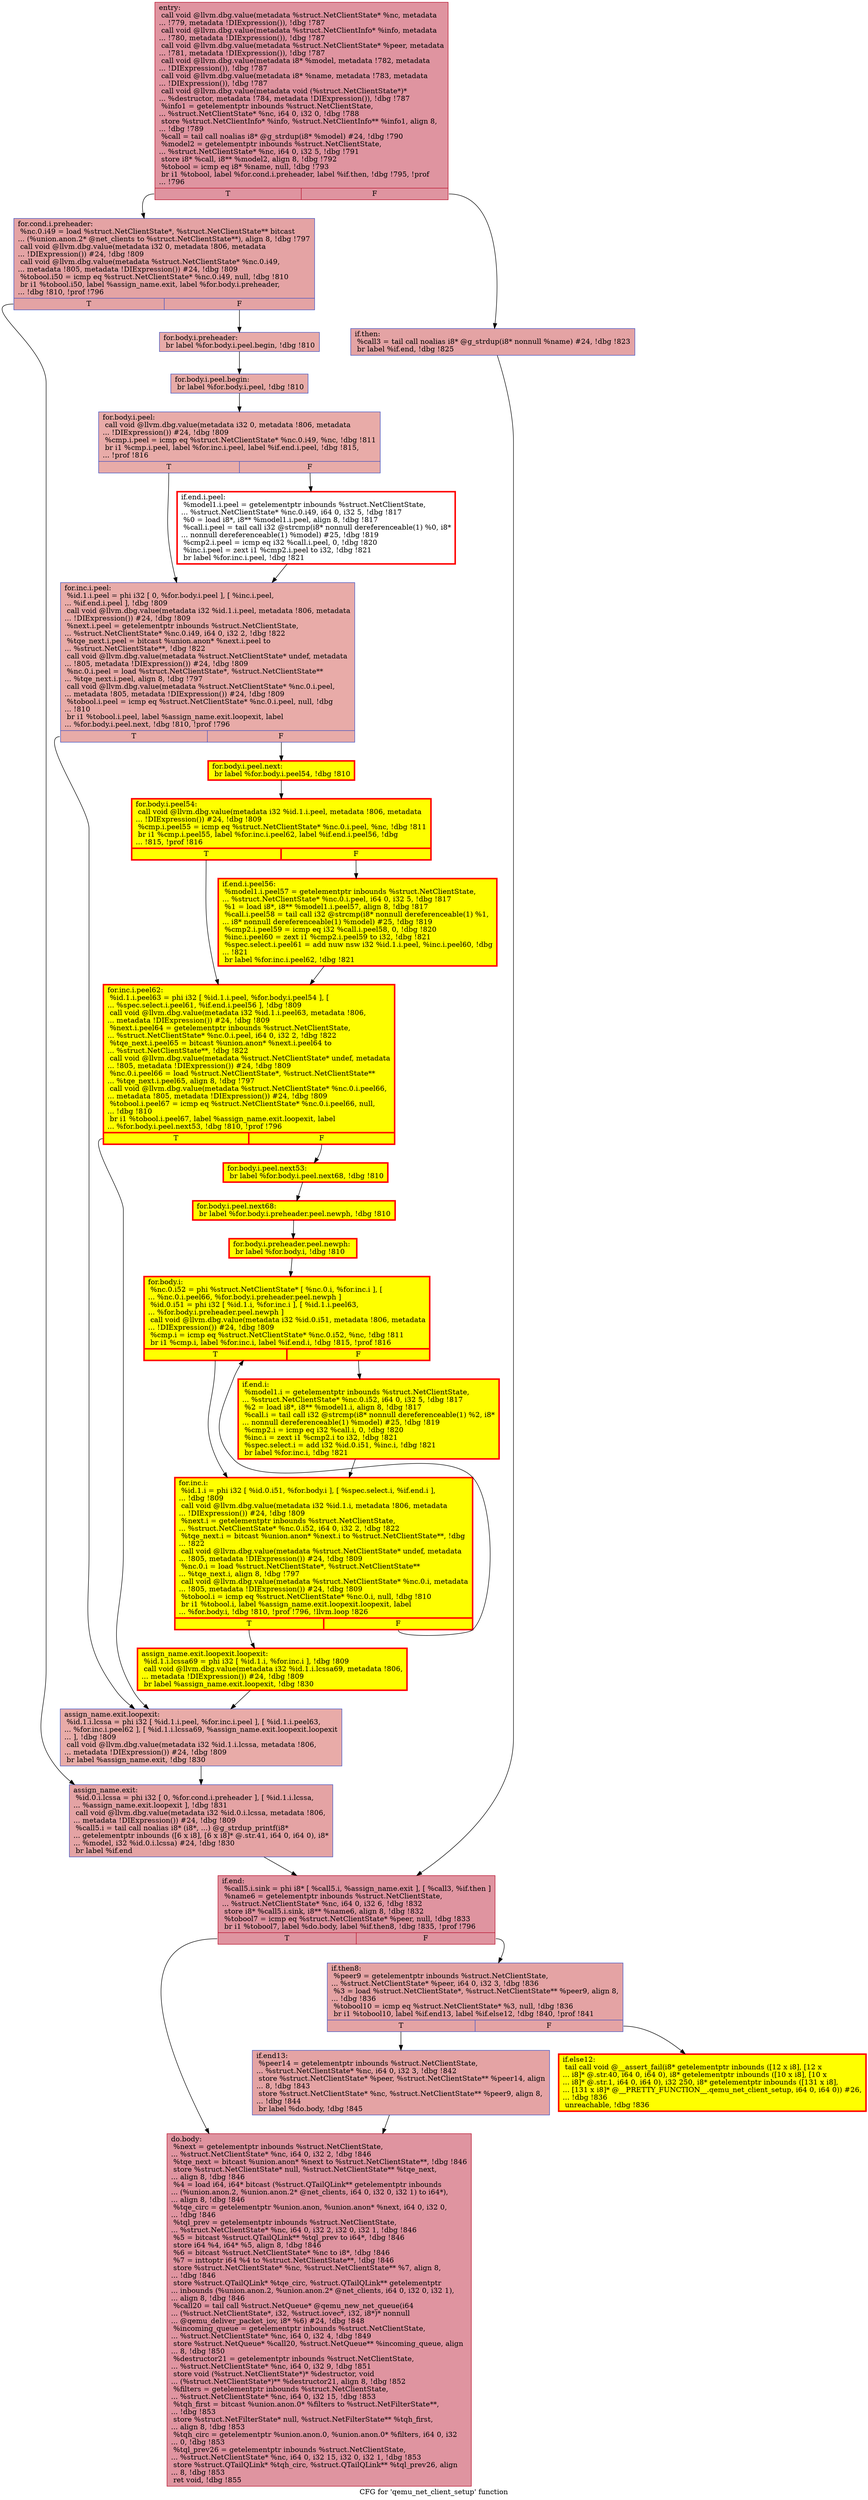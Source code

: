 digraph "CFG for 'qemu_net_client_setup' function" {
	label="CFG for 'qemu_net_client_setup' function";

	Node0x55a9bd597180 [shape=record,color="#b70d28ff", style=filled, fillcolor="#b70d2870",label="{entry:\l  call void @llvm.dbg.value(metadata %struct.NetClientState* %nc, metadata\l... !779, metadata !DIExpression()), !dbg !787\l  call void @llvm.dbg.value(metadata %struct.NetClientInfo* %info, metadata\l... !780, metadata !DIExpression()), !dbg !787\l  call void @llvm.dbg.value(metadata %struct.NetClientState* %peer, metadata\l... !781, metadata !DIExpression()), !dbg !787\l  call void @llvm.dbg.value(metadata i8* %model, metadata !782, metadata\l... !DIExpression()), !dbg !787\l  call void @llvm.dbg.value(metadata i8* %name, metadata !783, metadata\l... !DIExpression()), !dbg !787\l  call void @llvm.dbg.value(metadata void (%struct.NetClientState*)*\l... %destructor, metadata !784, metadata !DIExpression()), !dbg !787\l  %info1 = getelementptr inbounds %struct.NetClientState,\l... %struct.NetClientState* %nc, i64 0, i32 0, !dbg !788\l  store %struct.NetClientInfo* %info, %struct.NetClientInfo** %info1, align 8,\l... !dbg !789\l  %call = tail call noalias i8* @g_strdup(i8* %model) #24, !dbg !790\l  %model2 = getelementptr inbounds %struct.NetClientState,\l... %struct.NetClientState* %nc, i64 0, i32 5, !dbg !791\l  store i8* %call, i8** %model2, align 8, !dbg !792\l  %tobool = icmp eq i8* %name, null, !dbg !793\l  br i1 %tobool, label %for.cond.i.preheader, label %if.then, !dbg !795, !prof\l... !796\l|{<s0>T|<s1>F}}"];
	Node0x55a9bd597180:s0 -> Node0x55a9bd42de00;
	Node0x55a9bd597180:s1 -> Node0x55a9bd4ab150;
	Node0x55a9bd42de00 [shape=record,color="#3d50c3ff", style=filled, fillcolor="#c32e3170",label="{for.cond.i.preheader:                             \l  %nc.0.i49 = load %struct.NetClientState*, %struct.NetClientState** bitcast\l... (%union.anon.2* @net_clients to %struct.NetClientState**), align 8, !dbg !797\l  call void @llvm.dbg.value(metadata i32 0, metadata !806, metadata\l... !DIExpression()) #24, !dbg !809\l  call void @llvm.dbg.value(metadata %struct.NetClientState* %nc.0.i49,\l... metadata !805, metadata !DIExpression()) #24, !dbg !809\l  %tobool.i50 = icmp eq %struct.NetClientState* %nc.0.i49, null, !dbg !810\l  br i1 %tobool.i50, label %assign_name.exit, label %for.body.i.preheader,\l... !dbg !810, !prof !796\l|{<s0>T|<s1>F}}"];
	Node0x55a9bd42de00:s0 -> Node0x55a9bd63c280;
	Node0x55a9bd42de00:s1 -> Node0x55a9bd62d180;
	Node0x55a9bd62d180 [shape=record,color="#3d50c3ff", style=filled, fillcolor="#cc403a70",label="{for.body.i.preheader:                             \l  br label %for.body.i.peel.begin, !dbg !810\l}"];
	Node0x55a9bd62d180 -> Node0x55a9bd507f50;
	Node0x55a9bd507f50 [shape=record,color="#3d50c3ff", style=filled, fillcolor="#cc403a70",label="{for.body.i.peel.begin:                            \l  br label %for.body.i.peel, !dbg !810\l}"];
	Node0x55a9bd507f50 -> Node0x55a9bd75a150;
	Node0x55a9bd75a150 [shape=record,color="#3d50c3ff", style=filled, fillcolor="#cc403a70",label="{for.body.i.peel:                                  \l  call void @llvm.dbg.value(metadata i32 0, metadata !806, metadata\l... !DIExpression()) #24, !dbg !809\l  %cmp.i.peel = icmp eq %struct.NetClientState* %nc.0.i49, %nc, !dbg !811\l  br i1 %cmp.i.peel, label %for.inc.i.peel, label %if.end.i.peel, !dbg !815,\l... !prof !816\l|{<s0>T|<s1>F}}"];
	Node0x55a9bd75a150:s0 -> Node0x55a9bd4a6550;
	Node0x55a9bd75a150:s1 -> Node0x55a9bd6eb990;
	Node0x55a9bd6eb990 [shape=record,penwidth=3.0, color="red",label="{if.end.i.peel:                                    \l  %model1.i.peel = getelementptr inbounds %struct.NetClientState,\l... %struct.NetClientState* %nc.0.i49, i64 0, i32 5, !dbg !817\l  %0 = load i8*, i8** %model1.i.peel, align 8, !dbg !817\l  %call.i.peel = tail call i32 @strcmp(i8* nonnull dereferenceable(1) %0, i8*\l... nonnull dereferenceable(1) %model) #25, !dbg !819\l  %cmp2.i.peel = icmp eq i32 %call.i.peel, 0, !dbg !820\l  %inc.i.peel = zext i1 %cmp2.i.peel to i32, !dbg !821\l  br label %for.inc.i.peel, !dbg !821\l}"];
	Node0x55a9bd6eb990 -> Node0x55a9bd4a6550;
	Node0x55a9bd4a6550 [shape=record,color="#3d50c3ff", style=filled, fillcolor="#cc403a70",label="{for.inc.i.peel:                                   \l  %id.1.i.peel = phi i32 [ 0, %for.body.i.peel ], [ %inc.i.peel,\l... %if.end.i.peel ], !dbg !809\l  call void @llvm.dbg.value(metadata i32 %id.1.i.peel, metadata !806, metadata\l... !DIExpression()) #24, !dbg !809\l  %next.i.peel = getelementptr inbounds %struct.NetClientState,\l... %struct.NetClientState* %nc.0.i49, i64 0, i32 2, !dbg !822\l  %tqe_next.i.peel = bitcast %union.anon* %next.i.peel to\l... %struct.NetClientState**, !dbg !822\l  call void @llvm.dbg.value(metadata %struct.NetClientState* undef, metadata\l... !805, metadata !DIExpression()) #24, !dbg !809\l  %nc.0.i.peel = load %struct.NetClientState*, %struct.NetClientState**\l... %tqe_next.i.peel, align 8, !dbg !797\l  call void @llvm.dbg.value(metadata %struct.NetClientState* %nc.0.i.peel,\l... metadata !805, metadata !DIExpression()) #24, !dbg !809\l  %tobool.i.peel = icmp eq %struct.NetClientState* %nc.0.i.peel, null, !dbg\l... !810\l  br i1 %tobool.i.peel, label %assign_name.exit.loopexit, label\l... %for.body.i.peel.next, !dbg !810, !prof !796\l|{<s0>T|<s1>F}}"];
	Node0x55a9bd4a6550:s0 -> Node0x55a9bd460370;
	Node0x55a9bd4a6550:s1 -> Node0x55a9bd613120;
	Node0x55a9bd613120 [shape=record,penwidth=3.0, style="filled", color="red", fillcolor="yellow",label="{for.body.i.peel.next:                             \l  br label %for.body.i.peel54, !dbg !810\l}"];
	Node0x55a9bd613120 -> Node0x55a9bd77e8e0;
	Node0x55a9bd77e8e0 [shape=record,penwidth=3.0, style="filled", color="red", fillcolor="yellow",label="{for.body.i.peel54:                                \l  call void @llvm.dbg.value(metadata i32 %id.1.i.peel, metadata !806, metadata\l... !DIExpression()) #24, !dbg !809\l  %cmp.i.peel55 = icmp eq %struct.NetClientState* %nc.0.i.peel, %nc, !dbg !811\l  br i1 %cmp.i.peel55, label %for.inc.i.peel62, label %if.end.i.peel56, !dbg\l... !815, !prof !816\l|{<s0>T|<s1>F}}"];
	Node0x55a9bd77e8e0:s0 -> Node0x55a9bd795a60;
	Node0x55a9bd77e8e0:s1 -> Node0x55a9bd774e40;
	Node0x55a9bd774e40 [shape=record,penwidth=3.0, style="filled", color="red", fillcolor="yellow",label="{if.end.i.peel56:                                  \l  %model1.i.peel57 = getelementptr inbounds %struct.NetClientState,\l... %struct.NetClientState* %nc.0.i.peel, i64 0, i32 5, !dbg !817\l  %1 = load i8*, i8** %model1.i.peel57, align 8, !dbg !817\l  %call.i.peel58 = tail call i32 @strcmp(i8* nonnull dereferenceable(1) %1,\l... i8* nonnull dereferenceable(1) %model) #25, !dbg !819\l  %cmp2.i.peel59 = icmp eq i32 %call.i.peel58, 0, !dbg !820\l  %inc.i.peel60 = zext i1 %cmp2.i.peel59 to i32, !dbg !821\l  %spec.select.i.peel61 = add nuw nsw i32 %id.1.i.peel, %inc.i.peel60, !dbg\l... !821\l  br label %for.inc.i.peel62, !dbg !821\l}"];
	Node0x55a9bd774e40 -> Node0x55a9bd795a60;
	Node0x55a9bd795a60 [shape=record,penwidth=3.0, style="filled", color="red", fillcolor="yellow",label="{for.inc.i.peel62:                                 \l  %id.1.i.peel63 = phi i32 [ %id.1.i.peel, %for.body.i.peel54 ], [\l... %spec.select.i.peel61, %if.end.i.peel56 ], !dbg !809\l  call void @llvm.dbg.value(metadata i32 %id.1.i.peel63, metadata !806,\l... metadata !DIExpression()) #24, !dbg !809\l  %next.i.peel64 = getelementptr inbounds %struct.NetClientState,\l... %struct.NetClientState* %nc.0.i.peel, i64 0, i32 2, !dbg !822\l  %tqe_next.i.peel65 = bitcast %union.anon* %next.i.peel64 to\l... %struct.NetClientState**, !dbg !822\l  call void @llvm.dbg.value(metadata %struct.NetClientState* undef, metadata\l... !805, metadata !DIExpression()) #24, !dbg !809\l  %nc.0.i.peel66 = load %struct.NetClientState*, %struct.NetClientState**\l... %tqe_next.i.peel65, align 8, !dbg !797\l  call void @llvm.dbg.value(metadata %struct.NetClientState* %nc.0.i.peel66,\l... metadata !805, metadata !DIExpression()) #24, !dbg !809\l  %tobool.i.peel67 = icmp eq %struct.NetClientState* %nc.0.i.peel66, null,\l... !dbg !810\l  br i1 %tobool.i.peel67, label %assign_name.exit.loopexit, label\l... %for.body.i.peel.next53, !dbg !810, !prof !796\l|{<s0>T|<s1>F}}"];
	Node0x55a9bd795a60:s0 -> Node0x55a9bd460370;
	Node0x55a9bd795a60:s1 -> Node0x55a9bd774d10;
	Node0x55a9bd774d10 [shape=record,penwidth=3.0, style="filled", color="red", fillcolor="yellow",label="{for.body.i.peel.next53:                           \l  br label %for.body.i.peel.next68, !dbg !810\l}"];
	Node0x55a9bd774d10 -> Node0x55a9bd4629e0;
	Node0x55a9bd4629e0 [shape=record,penwidth=3.0, style="filled", color="red", fillcolor="yellow",label="{for.body.i.peel.next68:                           \l  br label %for.body.i.preheader.peel.newph, !dbg !810\l}"];
	Node0x55a9bd4629e0 -> Node0x55a9bd4fe640;
	Node0x55a9bd4fe640 [shape=record,penwidth=3.0, style="filled", color="red", fillcolor="yellow",label="{for.body.i.preheader.peel.newph:                  \l  br label %for.body.i, !dbg !810\l}"];
	Node0x55a9bd4fe640 -> Node0x55a9bd416930;
	Node0x55a9bd4ab150 [shape=record,color="#3d50c3ff", style=filled, fillcolor="#c32e3170",label="{if.then:                                          \l  %call3 = tail call noalias i8* @g_strdup(i8* nonnull %name) #24, !dbg !823\l  br label %if.end, !dbg !825\l}"];
	Node0x55a9bd4ab150 -> Node0x55a9bd4ab1c0;
	Node0x55a9bd416930 [shape=record,penwidth=3.0, style="filled", color="red", fillcolor="yellow",label="{for.body.i:                                       \l  %nc.0.i52 = phi %struct.NetClientState* [ %nc.0.i, %for.inc.i ], [\l... %nc.0.i.peel66, %for.body.i.preheader.peel.newph ]\l  %id.0.i51 = phi i32 [ %id.1.i, %for.inc.i ], [ %id.1.i.peel63,\l... %for.body.i.preheader.peel.newph ]\l  call void @llvm.dbg.value(metadata i32 %id.0.i51, metadata !806, metadata\l... !DIExpression()) #24, !dbg !809\l  %cmp.i = icmp eq %struct.NetClientState* %nc.0.i52, %nc, !dbg !811\l  br i1 %cmp.i, label %for.inc.i, label %if.end.i, !dbg !815, !prof !816\l|{<s0>T|<s1>F}}"];
	Node0x55a9bd416930:s0 -> Node0x55a9bd576460;
	Node0x55a9bd416930:s1 -> Node0x55a9bd457c90;
	Node0x55a9bd457c90 [shape=record,penwidth=3.0, style="filled", color="red", fillcolor="yellow",label="{if.end.i:                                         \l  %model1.i = getelementptr inbounds %struct.NetClientState,\l... %struct.NetClientState* %nc.0.i52, i64 0, i32 5, !dbg !817\l  %2 = load i8*, i8** %model1.i, align 8, !dbg !817\l  %call.i = tail call i32 @strcmp(i8* nonnull dereferenceable(1) %2, i8*\l... nonnull dereferenceable(1) %model) #25, !dbg !819\l  %cmp2.i = icmp eq i32 %call.i, 0, !dbg !820\l  %inc.i = zext i1 %cmp2.i to i32, !dbg !821\l  %spec.select.i = add i32 %id.0.i51, %inc.i, !dbg !821\l  br label %for.inc.i, !dbg !821\l}"];
	Node0x55a9bd457c90 -> Node0x55a9bd576460;
	Node0x55a9bd576460 [shape=record,penwidth=3.0, style="filled", color="red", fillcolor="yellow",label="{for.inc.i:                                        \l  %id.1.i = phi i32 [ %id.0.i51, %for.body.i ], [ %spec.select.i, %if.end.i ],\l... !dbg !809\l  call void @llvm.dbg.value(metadata i32 %id.1.i, metadata !806, metadata\l... !DIExpression()) #24, !dbg !809\l  %next.i = getelementptr inbounds %struct.NetClientState,\l... %struct.NetClientState* %nc.0.i52, i64 0, i32 2, !dbg !822\l  %tqe_next.i = bitcast %union.anon* %next.i to %struct.NetClientState**, !dbg\l... !822\l  call void @llvm.dbg.value(metadata %struct.NetClientState* undef, metadata\l... !805, metadata !DIExpression()) #24, !dbg !809\l  %nc.0.i = load %struct.NetClientState*, %struct.NetClientState**\l... %tqe_next.i, align 8, !dbg !797\l  call void @llvm.dbg.value(metadata %struct.NetClientState* %nc.0.i, metadata\l... !805, metadata !DIExpression()) #24, !dbg !809\l  %tobool.i = icmp eq %struct.NetClientState* %nc.0.i, null, !dbg !810\l  br i1 %tobool.i, label %assign_name.exit.loopexit.loopexit, label\l... %for.body.i, !dbg !810, !prof !796, !llvm.loop !826\l|{<s0>T|<s1>F}}"];
	Node0x55a9bd576460:s0 -> Node0x55a9bd534a50;
	Node0x55a9bd576460:s1 -> Node0x55a9bd416930;
	Node0x55a9bd534a50 [shape=record,penwidth=3.0, style="filled", color="red", fillcolor="yellow",label="{assign_name.exit.loopexit.loopexit:               \l  %id.1.i.lcssa69 = phi i32 [ %id.1.i, %for.inc.i ], !dbg !809\l  call void @llvm.dbg.value(metadata i32 %id.1.i.lcssa69, metadata !806,\l... metadata !DIExpression()) #24, !dbg !809\l  br label %assign_name.exit.loopexit, !dbg !830\l}"];
	Node0x55a9bd534a50 -> Node0x55a9bd460370;
	Node0x55a9bd460370 [shape=record,color="#3d50c3ff", style=filled, fillcolor="#cc403a70",label="{assign_name.exit.loopexit:                        \l  %id.1.i.lcssa = phi i32 [ %id.1.i.peel, %for.inc.i.peel ], [ %id.1.i.peel63,\l... %for.inc.i.peel62 ], [ %id.1.i.lcssa69, %assign_name.exit.loopexit.loopexit\l... ], !dbg !809\l  call void @llvm.dbg.value(metadata i32 %id.1.i.lcssa, metadata !806,\l... metadata !DIExpression()) #24, !dbg !809\l  br label %assign_name.exit, !dbg !830\l}"];
	Node0x55a9bd460370 -> Node0x55a9bd63c280;
	Node0x55a9bd63c280 [shape=record,color="#3d50c3ff", style=filled, fillcolor="#c32e3170",label="{assign_name.exit:                                 \l  %id.0.i.lcssa = phi i32 [ 0, %for.cond.i.preheader ], [ %id.1.i.lcssa,\l... %assign_name.exit.loopexit ], !dbg !831\l  call void @llvm.dbg.value(metadata i32 %id.0.i.lcssa, metadata !806,\l... metadata !DIExpression()) #24, !dbg !809\l  %call5.i = tail call noalias i8* (i8*, ...) @g_strdup_printf(i8*\l... getelementptr inbounds ([6 x i8], [6 x i8]* @.str.41, i64 0, i64 0), i8*\l... %model, i32 %id.0.i.lcssa) #24, !dbg !830\l  br label %if.end\l}"];
	Node0x55a9bd63c280 -> Node0x55a9bd4ab1c0;
	Node0x55a9bd4ab1c0 [shape=record,color="#b70d28ff", style=filled, fillcolor="#b70d2870",label="{if.end:                                           \l  %call5.i.sink = phi i8* [ %call5.i, %assign_name.exit ], [ %call3, %if.then ]\l  %name6 = getelementptr inbounds %struct.NetClientState,\l... %struct.NetClientState* %nc, i64 0, i32 6, !dbg !832\l  store i8* %call5.i.sink, i8** %name6, align 8, !dbg !832\l  %tobool7 = icmp eq %struct.NetClientState* %peer, null, !dbg !833\l  br i1 %tobool7, label %do.body, label %if.then8, !dbg !835, !prof !796\l|{<s0>T|<s1>F}}"];
	Node0x55a9bd4ab1c0:s0 -> Node0x55a9bd5a4100;
	Node0x55a9bd4ab1c0:s1 -> Node0x55a9bd416400;
	Node0x55a9bd416400 [shape=record,color="#3d50c3ff", style=filled, fillcolor="#c32e3170",label="{if.then8:                                         \l  %peer9 = getelementptr inbounds %struct.NetClientState,\l... %struct.NetClientState* %peer, i64 0, i32 3, !dbg !836\l  %3 = load %struct.NetClientState*, %struct.NetClientState** %peer9, align 8,\l... !dbg !836\l  %tobool10 = icmp eq %struct.NetClientState* %3, null, !dbg !836\l  br i1 %tobool10, label %if.end13, label %if.else12, !dbg !840, !prof !841\l|{<s0>T|<s1>F}}"];
	Node0x55a9bd416400:s0 -> Node0x55a9bd5a25f0;
	Node0x55a9bd416400:s1 -> Node0x55a9bd5a2640;
	Node0x55a9bd5a2640 [shape=record,penwidth=3.0, style="filled", color="red", fillcolor="yellow",label="{if.else12:                                        \l  tail call void @__assert_fail(i8* getelementptr inbounds ([12 x i8], [12 x\l... i8]* @.str.40, i64 0, i64 0), i8* getelementptr inbounds ([10 x i8], [10 x\l... i8]* @.str.1, i64 0, i64 0), i32 250, i8* getelementptr inbounds ([131 x i8],\l... [131 x i8]* @__PRETTY_FUNCTION__.qemu_net_client_setup, i64 0, i64 0)) #26,\l... !dbg !836\l  unreachable, !dbg !836\l}"];
	Node0x55a9bd5a25f0 [shape=record,color="#3d50c3ff", style=filled, fillcolor="#c32e3170",label="{if.end13:                                         \l  %peer14 = getelementptr inbounds %struct.NetClientState,\l... %struct.NetClientState* %nc, i64 0, i32 3, !dbg !842\l  store %struct.NetClientState* %peer, %struct.NetClientState** %peer14, align\l... 8, !dbg !843\l  store %struct.NetClientState* %nc, %struct.NetClientState** %peer9, align 8,\l... !dbg !844\l  br label %do.body, !dbg !845\l}"];
	Node0x55a9bd5a25f0 -> Node0x55a9bd5a4100;
	Node0x55a9bd5a4100 [shape=record,color="#b70d28ff", style=filled, fillcolor="#b70d2870",label="{do.body:                                          \l  %next = getelementptr inbounds %struct.NetClientState,\l... %struct.NetClientState* %nc, i64 0, i32 2, !dbg !846\l  %tqe_next = bitcast %union.anon* %next to %struct.NetClientState**, !dbg !846\l  store %struct.NetClientState* null, %struct.NetClientState** %tqe_next,\l... align 8, !dbg !846\l  %4 = load i64, i64* bitcast (%struct.QTailQLink** getelementptr inbounds\l... (%union.anon.2, %union.anon.2* @net_clients, i64 0, i32 0, i32 1) to i64*),\l... align 8, !dbg !846\l  %tqe_circ = getelementptr %union.anon, %union.anon* %next, i64 0, i32 0,\l... !dbg !846\l  %tql_prev = getelementptr inbounds %struct.NetClientState,\l... %struct.NetClientState* %nc, i64 0, i32 2, i32 0, i32 1, !dbg !846\l  %5 = bitcast %struct.QTailQLink** %tql_prev to i64*, !dbg !846\l  store i64 %4, i64* %5, align 8, !dbg !846\l  %6 = bitcast %struct.NetClientState* %nc to i8*, !dbg !846\l  %7 = inttoptr i64 %4 to %struct.NetClientState**, !dbg !846\l  store %struct.NetClientState* %nc, %struct.NetClientState** %7, align 8,\l... !dbg !846\l  store %struct.QTailQLink* %tqe_circ, %struct.QTailQLink** getelementptr\l... inbounds (%union.anon.2, %union.anon.2* @net_clients, i64 0, i32 0, i32 1),\l... align 8, !dbg !846\l  %call20 = tail call %struct.NetQueue* @qemu_new_net_queue(i64\l... (%struct.NetClientState*, i32, %struct.iovec*, i32, i8*)* nonnull\l... @qemu_deliver_packet_iov, i8* %6) #24, !dbg !848\l  %incoming_queue = getelementptr inbounds %struct.NetClientState,\l... %struct.NetClientState* %nc, i64 0, i32 4, !dbg !849\l  store %struct.NetQueue* %call20, %struct.NetQueue** %incoming_queue, align\l... 8, !dbg !850\l  %destructor21 = getelementptr inbounds %struct.NetClientState,\l... %struct.NetClientState* %nc, i64 0, i32 9, !dbg !851\l  store void (%struct.NetClientState*)* %destructor, void\l... (%struct.NetClientState*)** %destructor21, align 8, !dbg !852\l  %filters = getelementptr inbounds %struct.NetClientState,\l... %struct.NetClientState* %nc, i64 0, i32 15, !dbg !853\l  %tqh_first = bitcast %union.anon.0* %filters to %struct.NetFilterState**,\l... !dbg !853\l  store %struct.NetFilterState* null, %struct.NetFilterState** %tqh_first,\l... align 8, !dbg !853\l  %tqh_circ = getelementptr %union.anon.0, %union.anon.0* %filters, i64 0, i32\l... 0, !dbg !853\l  %tql_prev26 = getelementptr inbounds %struct.NetClientState,\l... %struct.NetClientState* %nc, i64 0, i32 15, i32 0, i32 1, !dbg !853\l  store %struct.QTailQLink* %tqh_circ, %struct.QTailQLink** %tql_prev26, align\l... 8, !dbg !853\l  ret void, !dbg !855\l}"];
}
